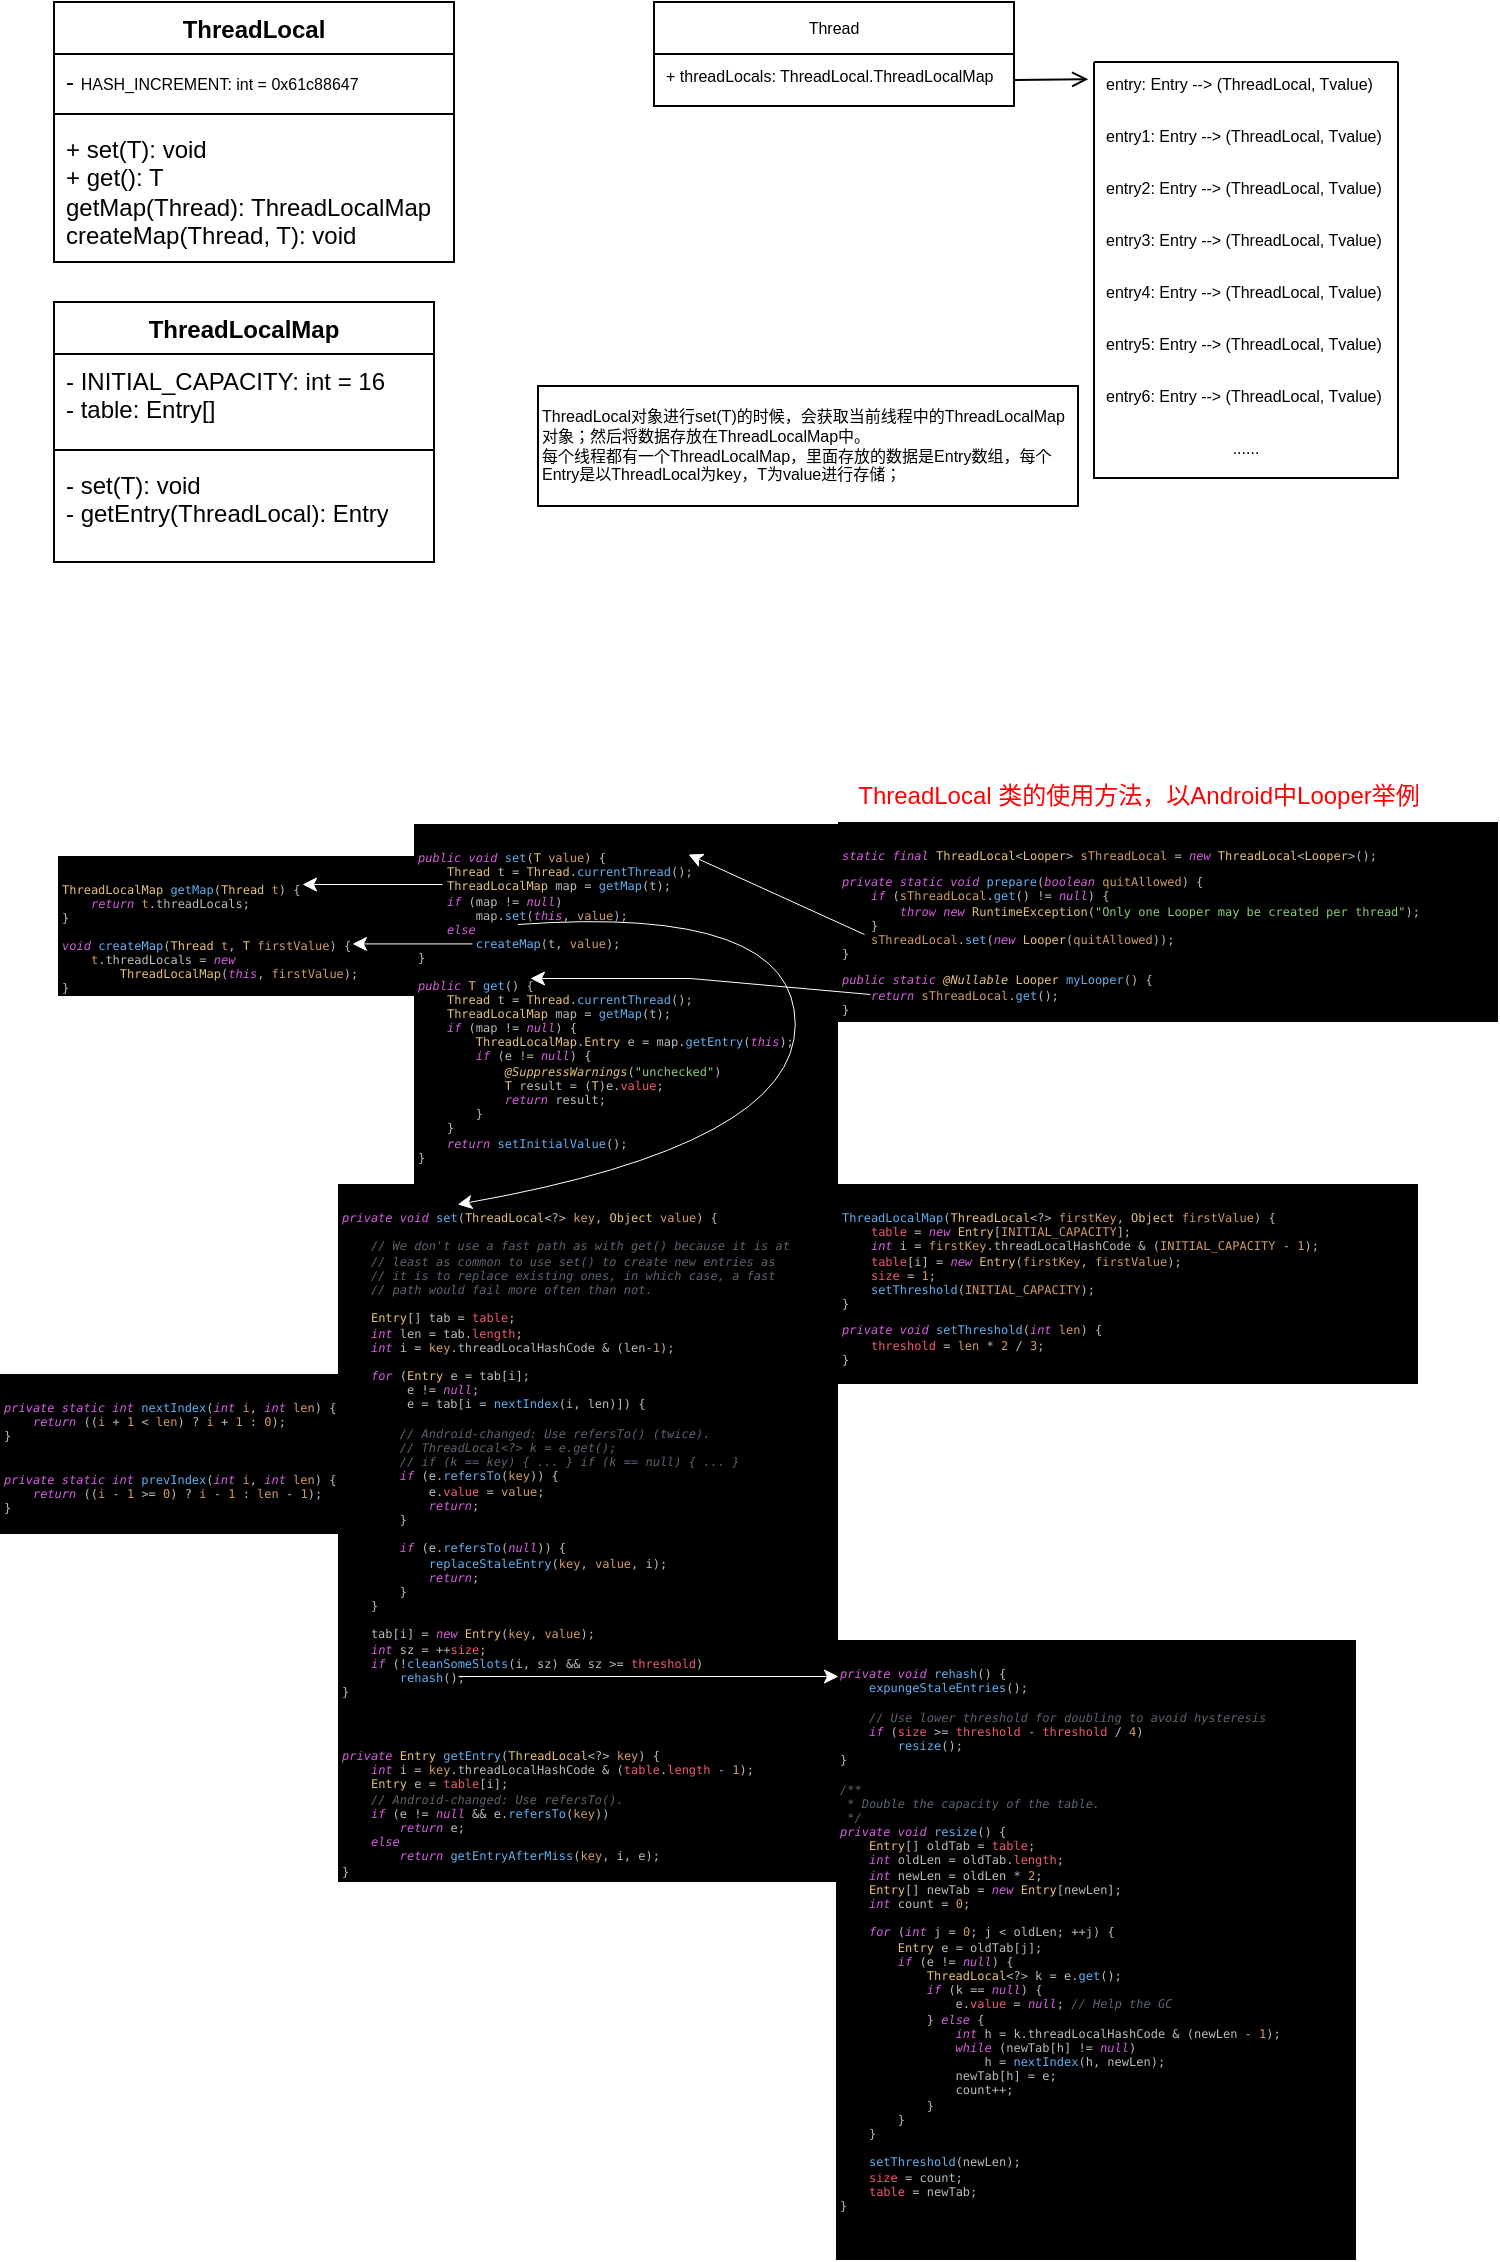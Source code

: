 <mxfile version="24.2.0" type="device">
  <diagram id="B5dIO6AN51XFmtcyMUDD" name="ThreadLocal">
    <mxGraphModel dx="466" dy="1531" grid="1" gridSize="10" guides="1" tooltips="1" connect="1" arrows="1" fold="1" page="1" pageScale="1" pageWidth="827" pageHeight="1169" math="0" shadow="0">
      <root>
        <mxCell id="0" />
        <mxCell id="1" parent="0" />
        <mxCell id="4JSQju-QF8H9R8TIQm2g-1" value="ThreadLocal" style="swimlane;fontStyle=1;align=center;verticalAlign=top;childLayout=stackLayout;horizontal=1;startSize=26;horizontalStack=0;resizeParent=1;resizeParentMax=0;resizeLast=0;collapsible=1;marginBottom=0;whiteSpace=wrap;html=1;" parent="1" vertex="1">
          <mxGeometry x="1720" y="40" width="200" height="130" as="geometry" />
        </mxCell>
        <mxCell id="4JSQju-QF8H9R8TIQm2g-2" value="&lt;div&gt;-&amp;nbsp;&lt;span style=&quot;font-size: 8px; background-color: initial;&quot;&gt;HASH_INCREMENT: int = 0x61c88647&lt;/span&gt;&lt;/div&gt;" style="text;strokeColor=none;fillColor=none;align=left;verticalAlign=top;spacingLeft=4;spacingRight=4;overflow=hidden;rotatable=0;points=[[0,0.5],[1,0.5]];portConstraint=eastwest;whiteSpace=wrap;html=1;" parent="4JSQju-QF8H9R8TIQm2g-1" vertex="1">
          <mxGeometry y="26" width="200" height="26" as="geometry" />
        </mxCell>
        <mxCell id="4JSQju-QF8H9R8TIQm2g-3" value="" style="line;strokeWidth=1;fillColor=none;align=left;verticalAlign=middle;spacingTop=-1;spacingLeft=3;spacingRight=3;rotatable=0;labelPosition=right;points=[];portConstraint=eastwest;strokeColor=inherit;" parent="4JSQju-QF8H9R8TIQm2g-1" vertex="1">
          <mxGeometry y="52" width="200" height="8" as="geometry" />
        </mxCell>
        <mxCell id="4JSQju-QF8H9R8TIQm2g-4" value="+ set(T): void&lt;div&gt;+ get(): T&lt;br&gt;&lt;/div&gt;&lt;div&gt;getMap(Thread): ThreadLocalMap&lt;/div&gt;&lt;div&gt;createMap(Thread, T): void&lt;br&gt;&lt;/div&gt;" style="text;strokeColor=none;fillColor=none;align=left;verticalAlign=top;spacingLeft=4;spacingRight=4;overflow=hidden;rotatable=0;points=[[0,0.5],[1,0.5]];portConstraint=eastwest;whiteSpace=wrap;html=1;" parent="4JSQju-QF8H9R8TIQm2g-1" vertex="1">
          <mxGeometry y="60" width="200" height="70" as="geometry" />
        </mxCell>
        <mxCell id="4JSQju-QF8H9R8TIQm2g-5" value="ThreadLocalMap" style="swimlane;fontStyle=1;align=center;verticalAlign=top;childLayout=stackLayout;horizontal=1;startSize=26;horizontalStack=0;resizeParent=1;resizeParentMax=0;resizeLast=0;collapsible=1;marginBottom=0;whiteSpace=wrap;html=1;" parent="1" vertex="1">
          <mxGeometry x="1720" y="190" width="190" height="130" as="geometry" />
        </mxCell>
        <mxCell id="4JSQju-QF8H9R8TIQm2g-6" value="- INITIAL_CAPACITY: int = 16&lt;div&gt;- table: Entry[]&lt;/div&gt;" style="text;strokeColor=none;fillColor=none;align=left;verticalAlign=top;spacingLeft=4;spacingRight=4;overflow=hidden;rotatable=0;points=[[0,0.5],[1,0.5]];portConstraint=eastwest;whiteSpace=wrap;html=1;" parent="4JSQju-QF8H9R8TIQm2g-5" vertex="1">
          <mxGeometry y="26" width="190" height="44" as="geometry" />
        </mxCell>
        <mxCell id="4JSQju-QF8H9R8TIQm2g-7" value="" style="line;strokeWidth=1;fillColor=none;align=left;verticalAlign=middle;spacingTop=-1;spacingLeft=3;spacingRight=3;rotatable=0;labelPosition=right;points=[];portConstraint=eastwest;strokeColor=inherit;" parent="4JSQju-QF8H9R8TIQm2g-5" vertex="1">
          <mxGeometry y="70" width="190" height="8" as="geometry" />
        </mxCell>
        <mxCell id="4JSQju-QF8H9R8TIQm2g-8" value="- set(T): void&lt;div&gt;- getEntry(ThreadLocal): Entry&lt;/div&gt;" style="text;strokeColor=none;fillColor=none;align=left;verticalAlign=top;spacingLeft=4;spacingRight=4;overflow=hidden;rotatable=0;points=[[0,0.5],[1,0.5]];portConstraint=eastwest;whiteSpace=wrap;html=1;" parent="4JSQju-QF8H9R8TIQm2g-5" vertex="1">
          <mxGeometry y="78" width="190" height="52" as="geometry" />
        </mxCell>
        <mxCell id="4JSQju-QF8H9R8TIQm2g-9" value="&lt;pre style=&quot;color: rgb(187, 187, 187); font-size: 6px; font-style: normal; font-variant-ligatures: normal; font-variant-caps: normal; font-weight: 400; letter-spacing: normal; orphans: 2; text-align: left; text-indent: 0px; text-transform: none; widows: 2; word-spacing: 0px; -webkit-text-stroke-width: 0px; text-decoration-thickness: initial; text-decoration-style: initial; text-decoration-color: initial;&quot;&gt;&lt;span style=&quot;color: rgb(213, 95, 222); font-style: italic; font-size: 6px;&quot;&gt;public void &lt;/span&gt;&lt;span style=&quot;color: rgb(97, 175, 239); font-size: 6px;&quot;&gt;set&lt;/span&gt;(&lt;span style=&quot;color: rgb(229, 192, 123); font-size: 6px;&quot;&gt;T &lt;/span&gt;&lt;span style=&quot;color: rgb(209, 154, 102); font-size: 6px;&quot;&gt;value&lt;/span&gt;) {&lt;br style=&quot;font-size: 6px;&quot;&gt;    &lt;span style=&quot;color: rgb(229, 192, 123); font-size: 6px;&quot;&gt;Thread &lt;/span&gt;t = &lt;span style=&quot;color: rgb(229, 192, 123); font-size: 6px;&quot;&gt;Thread&lt;/span&gt;.&lt;span style=&quot;color: rgb(97, 175, 239); font-size: 6px;&quot;&gt;currentThread&lt;/span&gt;();&lt;br style=&quot;font-size: 6px;&quot;&gt;    &lt;span style=&quot;color: rgb(229, 192, 123); font-size: 6px;&quot;&gt;ThreadLocalMap &lt;/span&gt;map = &lt;span style=&quot;color: rgb(97, 175, 239); font-size: 6px;&quot;&gt;getMap&lt;/span&gt;(t);&lt;br style=&quot;font-size: 6px;&quot;&gt;    &lt;span style=&quot;color: rgb(213, 95, 222); font-style: italic; font-size: 6px;&quot;&gt;if &lt;/span&gt;(map != &lt;span style=&quot;color: rgb(213, 95, 222); font-style: italic; font-size: 6px;&quot;&gt;null&lt;/span&gt;)&lt;br style=&quot;font-size: 6px;&quot;&gt;        map.&lt;span style=&quot;color: rgb(97, 175, 239); font-size: 6px;&quot;&gt;set&lt;/span&gt;(&lt;span style=&quot;color: rgb(213, 95, 222); font-style: italic; font-size: 6px;&quot;&gt;this&lt;/span&gt;, &lt;span style=&quot;color: rgb(209, 154, 102); font-size: 6px;&quot;&gt;value&lt;/span&gt;);&lt;br style=&quot;font-size: 6px;&quot;&gt;    &lt;span style=&quot;color: rgb(213, 95, 222); font-style: italic; font-size: 6px;&quot;&gt;else&lt;br style=&quot;font-size: 6px;&quot;&gt;&lt;/span&gt;&lt;span style=&quot;color: rgb(213, 95, 222); font-style: italic; font-size: 6px;&quot;&gt;        &lt;/span&gt;&lt;span style=&quot;color: rgb(97, 175, 239); font-size: 6px;&quot;&gt;createMap&lt;/span&gt;(t, &lt;span style=&quot;color: rgb(209, 154, 102); font-size: 6px;&quot;&gt;value&lt;/span&gt;);&lt;br style=&quot;font-size: 6px;&quot;&gt;}&lt;br&gt;&lt;pre&gt;&lt;span style=&quot;color: rgb(213, 95, 222); font-style: italic;&quot;&gt;public &lt;/span&gt;&lt;span style=&quot;color: rgb(229, 192, 123);&quot;&gt;T &lt;/span&gt;&lt;span style=&quot;color: rgb(97, 175, 239);&quot;&gt;get&lt;/span&gt;() {&lt;br&gt;    &lt;span style=&quot;color: rgb(229, 192, 123);&quot;&gt;Thread &lt;/span&gt;t = &lt;span style=&quot;color: rgb(229, 192, 123);&quot;&gt;Thread&lt;/span&gt;.&lt;span style=&quot;color: rgb(97, 175, 239);&quot;&gt;currentThread&lt;/span&gt;();&lt;br&gt;    &lt;span style=&quot;color: rgb(229, 192, 123);&quot;&gt;ThreadLocalMap &lt;/span&gt;map = &lt;span style=&quot;color: rgb(97, 175, 239);&quot;&gt;getMap&lt;/span&gt;(t);&lt;br&gt;    &lt;span style=&quot;color: rgb(213, 95, 222); font-style: italic;&quot;&gt;if &lt;/span&gt;(map != &lt;span style=&quot;color: rgb(213, 95, 222); font-style: italic;&quot;&gt;null&lt;/span&gt;) {&lt;br&gt;        &lt;span style=&quot;color: rgb(229, 192, 123);&quot;&gt;ThreadLocalMap&lt;/span&gt;.&lt;span style=&quot;color: rgb(229, 192, 123);&quot;&gt;Entry &lt;/span&gt;e = map.&lt;span style=&quot;color: rgb(97, 175, 239);&quot;&gt;getEntry&lt;/span&gt;(&lt;span style=&quot;color: rgb(213, 95, 222); font-style: italic;&quot;&gt;this&lt;/span&gt;);&lt;br&gt;        &lt;span style=&quot;color: rgb(213, 95, 222); font-style: italic;&quot;&gt;if &lt;/span&gt;(e != &lt;span style=&quot;color: rgb(213, 95, 222); font-style: italic;&quot;&gt;null&lt;/span&gt;) {&lt;br&gt;            &lt;span style=&quot;color: rgb(229, 192, 123); font-style: italic;&quot;&gt;@SuppressWarnings&lt;/span&gt;(&lt;span style=&quot;color: rgb(137, 202, 120);&quot;&gt;&quot;unchecked&quot;&lt;/span&gt;)&lt;br&gt;            &lt;span style=&quot;color: rgb(229, 192, 123);&quot;&gt;T &lt;/span&gt;result = (&lt;span style=&quot;color: rgb(229, 192, 123);&quot;&gt;T&lt;/span&gt;)e.&lt;span style=&quot;color: rgb(239, 89, 111);&quot;&gt;value&lt;/span&gt;;&lt;br&gt;            &lt;span style=&quot;color: rgb(213, 95, 222); font-style: italic;&quot;&gt;return &lt;/span&gt;result;&lt;br&gt;        }&lt;br&gt;    }&lt;br&gt;    &lt;span style=&quot;color: rgb(213, 95, 222); font-style: italic;&quot;&gt;return &lt;/span&gt;&lt;span style=&quot;color: rgb(97, 175, 239);&quot;&gt;setInitialValue&lt;/span&gt;();&lt;br&gt;}&lt;/pre&gt;&lt;pre&gt;&lt;br&gt;&lt;pre&gt;&lt;br&gt;&lt;/pre&gt;&lt;div&gt;&lt;br&gt;&lt;/div&gt;&lt;/pre&gt;&lt;/pre&gt;" style="text;whiteSpace=wrap;html=1;fontSize=6;fillColor=#000000;verticalAlign=top;" parent="1" vertex="1">
          <mxGeometry x="1900" y="451" width="212" height="180" as="geometry" />
        </mxCell>
        <mxCell id="4JSQju-QF8H9R8TIQm2g-11" value="&lt;pre style=&quot;color: rgb(187, 187, 187); font-size: 6px; font-style: normal; font-variant-ligatures: normal; font-variant-caps: normal; font-weight: 400; letter-spacing: normal; orphans: 2; text-align: left; text-indent: 0px; text-transform: none; widows: 2; word-spacing: 0px; -webkit-text-stroke-width: 0px; text-decoration-thickness: initial; text-decoration-style: initial; text-decoration-color: initial;&quot;&gt;&lt;span style=&quot;color: rgb(213, 95, 222); font-style: italic; font-size: 6px;&quot;&gt;private void &lt;/span&gt;&lt;span style=&quot;color: rgb(97, 175, 239); font-size: 6px;&quot;&gt;set&lt;/span&gt;(&lt;span style=&quot;color: rgb(229, 192, 123); font-size: 6px;&quot;&gt;ThreadLocal&lt;/span&gt;&amp;lt;?&amp;gt; &lt;span style=&quot;color: rgb(209, 154, 102); font-size: 6px;&quot;&gt;key&lt;/span&gt;, &lt;span style=&quot;color: rgb(229, 192, 123); font-size: 6px;&quot;&gt;Object &lt;/span&gt;&lt;span style=&quot;color: rgb(209, 154, 102); font-size: 6px;&quot;&gt;value&lt;/span&gt;) {&lt;br style=&quot;font-size: 6px;&quot;&gt;&lt;br style=&quot;font-size: 6px;&quot;&gt;    &lt;span style=&quot;color: rgb(92, 99, 112); font-style: italic; font-size: 6px;&quot;&gt;// We don&#39;t use a fast path as with get() because it is at&lt;br style=&quot;font-size: 6px;&quot;&gt;&lt;/span&gt;&lt;span style=&quot;color: rgb(92, 99, 112); font-style: italic; font-size: 6px;&quot;&gt;    // least as common to use set() to create new entries as&lt;br style=&quot;font-size: 6px;&quot;&gt;&lt;/span&gt;&lt;span style=&quot;color: rgb(92, 99, 112); font-style: italic; font-size: 6px;&quot;&gt;    // it is to replace existing ones, in which case, a fast&lt;br style=&quot;font-size: 6px;&quot;&gt;&lt;/span&gt;&lt;span style=&quot;color: rgb(92, 99, 112); font-style: italic; font-size: 6px;&quot;&gt;    // path would fail more often than not.&lt;br style=&quot;font-size: 6px;&quot;&gt;&lt;/span&gt;&lt;span style=&quot;color: rgb(92, 99, 112); font-style: italic; font-size: 6px;&quot;&gt;&lt;br style=&quot;font-size: 6px;&quot;&gt;&lt;/span&gt;&lt;span style=&quot;color: rgb(92, 99, 112); font-style: italic; font-size: 6px;&quot;&gt;    &lt;/span&gt;&lt;span style=&quot;color: rgb(229, 192, 123); font-size: 6px;&quot;&gt;Entry&lt;/span&gt;[] tab = &lt;span style=&quot;color: rgb(239, 89, 111); font-size: 6px;&quot;&gt;table&lt;/span&gt;;&lt;br style=&quot;font-size: 6px;&quot;&gt;    &lt;span style=&quot;color: rgb(213, 95, 222); font-style: italic; font-size: 6px;&quot;&gt;int &lt;/span&gt;len = tab.&lt;span style=&quot;color: rgb(239, 89, 111); font-size: 6px;&quot;&gt;length&lt;/span&gt;;&lt;br style=&quot;font-size: 6px;&quot;&gt;    &lt;span style=&quot;color: rgb(213, 95, 222); font-style: italic; font-size: 6px;&quot;&gt;int &lt;/span&gt;i = &lt;span style=&quot;color: rgb(209, 154, 102); font-size: 6px;&quot;&gt;key&lt;/span&gt;.threadLocalHashCode &amp;amp; (len-&lt;span style=&quot;color: rgb(209, 154, 102); font-size: 6px;&quot;&gt;1&lt;/span&gt;);&lt;br style=&quot;font-size: 6px;&quot;&gt;&lt;br style=&quot;font-size: 6px;&quot;&gt;    &lt;span style=&quot;color: rgb(213, 95, 222); font-style: italic; font-size: 6px;&quot;&gt;for &lt;/span&gt;(&lt;span style=&quot;color: rgb(229, 192, 123); font-size: 6px;&quot;&gt;Entry &lt;/span&gt;e = tab[i];&lt;br style=&quot;font-size: 6px;&quot;&gt;         e != &lt;span style=&quot;color: rgb(213, 95, 222); font-style: italic; font-size: 6px;&quot;&gt;null&lt;/span&gt;;&lt;br style=&quot;font-size: 6px;&quot;&gt;         e = tab[i = &lt;span style=&quot;color: rgb(97, 175, 239); font-size: 6px;&quot;&gt;nextIndex&lt;/span&gt;(i, len)]) {&lt;br style=&quot;font-size: 6px;&quot;&gt;&lt;br style=&quot;font-size: 6px;&quot;&gt;        &lt;span style=&quot;color: rgb(92, 99, 112); font-style: italic; font-size: 6px;&quot;&gt;// Android-changed: Use refersTo() (twice).&lt;br style=&quot;font-size: 6px;&quot;&gt;&lt;/span&gt;&lt;span style=&quot;color: rgb(92, 99, 112); font-style: italic; font-size: 6px;&quot;&gt;        // ThreadLocal&amp;lt;?&amp;gt; k = e.get();&lt;br style=&quot;font-size: 6px;&quot;&gt;&lt;/span&gt;&lt;span style=&quot;color: rgb(92, 99, 112); font-style: italic; font-size: 6px;&quot;&gt;        // if (k == key) { ... } if (k == null) { ... }&lt;br style=&quot;font-size: 6px;&quot;&gt;&lt;/span&gt;&lt;span style=&quot;color: rgb(92, 99, 112); font-style: italic; font-size: 6px;&quot;&gt;        &lt;/span&gt;&lt;span style=&quot;color: rgb(213, 95, 222); font-style: italic; font-size: 6px;&quot;&gt;if &lt;/span&gt;(e.&lt;span style=&quot;color: rgb(97, 175, 239); font-size: 6px;&quot;&gt;refersTo&lt;/span&gt;(&lt;span style=&quot;color: rgb(209, 154, 102); font-size: 6px;&quot;&gt;key&lt;/span&gt;)) {&lt;br style=&quot;font-size: 6px;&quot;&gt;            e.&lt;span style=&quot;color: rgb(239, 89, 111); font-size: 6px;&quot;&gt;value &lt;/span&gt;= &lt;span style=&quot;color: rgb(209, 154, 102); font-size: 6px;&quot;&gt;value&lt;/span&gt;;&lt;br style=&quot;font-size: 6px;&quot;&gt;            &lt;span style=&quot;color: rgb(213, 95, 222); font-style: italic; font-size: 6px;&quot;&gt;return&lt;/span&gt;;&lt;br style=&quot;font-size: 6px;&quot;&gt;        }&lt;br style=&quot;font-size: 6px;&quot;&gt;&lt;br style=&quot;font-size: 6px;&quot;&gt;        &lt;span style=&quot;color: rgb(213, 95, 222); font-style: italic; font-size: 6px;&quot;&gt;if &lt;/span&gt;(e.&lt;span style=&quot;color: rgb(97, 175, 239); font-size: 6px;&quot;&gt;refersTo&lt;/span&gt;(&lt;span style=&quot;color: rgb(213, 95, 222); font-style: italic; font-size: 6px;&quot;&gt;null&lt;/span&gt;)) {&lt;br style=&quot;font-size: 6px;&quot;&gt;            &lt;span style=&quot;color: rgb(97, 175, 239); font-size: 6px;&quot;&gt;replaceStaleEntry&lt;/span&gt;(&lt;span style=&quot;color: rgb(209, 154, 102); font-size: 6px;&quot;&gt;key&lt;/span&gt;, &lt;span style=&quot;color: rgb(209, 154, 102); font-size: 6px;&quot;&gt;value&lt;/span&gt;, i);&lt;br style=&quot;font-size: 6px;&quot;&gt;            &lt;span style=&quot;color: rgb(213, 95, 222); font-style: italic; font-size: 6px;&quot;&gt;return&lt;/span&gt;;&lt;br style=&quot;font-size: 6px;&quot;&gt;        }&lt;br style=&quot;font-size: 6px;&quot;&gt;    }&lt;br style=&quot;font-size: 6px;&quot;&gt;&lt;br style=&quot;font-size: 6px;&quot;&gt;    tab[i] = &lt;span style=&quot;color: rgb(213, 95, 222); font-style: italic; font-size: 6px;&quot;&gt;new &lt;/span&gt;&lt;span style=&quot;color: rgb(229, 192, 123); font-size: 6px;&quot;&gt;Entry&lt;/span&gt;(&lt;span style=&quot;color: rgb(209, 154, 102); font-size: 6px;&quot;&gt;key&lt;/span&gt;, &lt;span style=&quot;color: rgb(209, 154, 102); font-size: 6px;&quot;&gt;value&lt;/span&gt;);&lt;br style=&quot;font-size: 6px;&quot;&gt;    &lt;span style=&quot;color: rgb(213, 95, 222); font-style: italic; font-size: 6px;&quot;&gt;int &lt;/span&gt;sz = ++&lt;span style=&quot;color: rgb(239, 89, 111); font-size: 6px;&quot;&gt;size&lt;/span&gt;;&lt;br style=&quot;font-size: 6px;&quot;&gt;    &lt;span style=&quot;color: rgb(213, 95, 222); font-style: italic; font-size: 6px;&quot;&gt;if &lt;/span&gt;(!&lt;span style=&quot;color: rgb(97, 175, 239); font-size: 6px;&quot;&gt;cleanSomeSlots&lt;/span&gt;(i, sz) &amp;amp;&amp;amp; sz &amp;gt;= &lt;span style=&quot;color: rgb(239, 89, 111); font-size: 6px;&quot;&gt;threshold&lt;/span&gt;)&lt;br style=&quot;font-size: 6px;&quot;&gt;        &lt;span style=&quot;color: rgb(97, 175, 239); font-size: 6px;&quot;&gt;rehash&lt;/span&gt;();&lt;br style=&quot;font-size: 6px;&quot;&gt;}&lt;/pre&gt;" style="text;whiteSpace=wrap;html=1;fontSize=6;fillColor=#000000;" parent="1" vertex="1">
          <mxGeometry x="1862" y="631" width="250" height="270" as="geometry" />
        </mxCell>
        <mxCell id="4JSQju-QF8H9R8TIQm2g-13" value="&lt;pre style=&quot;color: rgb(187, 187, 187); font-size: 6px; font-style: normal; font-variant-ligatures: normal; font-variant-caps: normal; font-weight: 400; letter-spacing: normal; orphans: 2; text-align: left; text-indent: 0px; text-transform: none; widows: 2; word-spacing: 0px; -webkit-text-stroke-width: 0px; text-decoration-thickness: initial; text-decoration-style: initial; text-decoration-color: initial;&quot;&gt;&lt;span style=&quot;color: rgb(213, 95, 222); font-style: italic; font-size: 6px;&quot;&gt;private &lt;/span&gt;&lt;span style=&quot;color: rgb(229, 192, 123); font-size: 6px;&quot;&gt;Entry &lt;/span&gt;&lt;span style=&quot;color: rgb(97, 175, 239); font-size: 6px;&quot;&gt;getEntry&lt;/span&gt;(&lt;span style=&quot;color: rgb(229, 192, 123); font-size: 6px;&quot;&gt;ThreadLocal&lt;/span&gt;&amp;lt;?&amp;gt; &lt;span style=&quot;color: rgb(209, 154, 102); font-size: 6px;&quot;&gt;key&lt;/span&gt;) {&lt;br style=&quot;font-size: 6px;&quot;&gt;    &lt;span style=&quot;color: rgb(213, 95, 222); font-style: italic; font-size: 6px;&quot;&gt;int &lt;/span&gt;i = &lt;span style=&quot;color: rgb(209, 154, 102); font-size: 6px;&quot;&gt;key&lt;/span&gt;.threadLocalHashCode &amp;amp; (&lt;span style=&quot;color: rgb(239, 89, 111); font-size: 6px;&quot;&gt;table&lt;/span&gt;.&lt;span style=&quot;color: rgb(239, 89, 111); font-size: 6px;&quot;&gt;length &lt;/span&gt;- &lt;span style=&quot;color: rgb(209, 154, 102); font-size: 6px;&quot;&gt;1&lt;/span&gt;);&lt;br style=&quot;font-size: 6px;&quot;&gt;    &lt;span style=&quot;color: rgb(229, 192, 123); font-size: 6px;&quot;&gt;Entry &lt;/span&gt;e = &lt;span style=&quot;color: rgb(239, 89, 111); font-size: 6px;&quot;&gt;table&lt;/span&gt;[i];&lt;br style=&quot;font-size: 6px;&quot;&gt;    &lt;span style=&quot;color: rgb(92, 99, 112); font-style: italic; font-size: 6px;&quot;&gt;// Android-changed: Use refersTo().&lt;br style=&quot;font-size: 6px;&quot;&gt;&lt;/span&gt;&lt;span style=&quot;color: rgb(92, 99, 112); font-style: italic; font-size: 6px;&quot;&gt;    &lt;/span&gt;&lt;span style=&quot;color: rgb(213, 95, 222); font-style: italic; font-size: 6px;&quot;&gt;if &lt;/span&gt;(e != &lt;span style=&quot;color: rgb(213, 95, 222); font-style: italic; font-size: 6px;&quot;&gt;null &lt;/span&gt;&amp;amp;&amp;amp; e.&lt;span style=&quot;color: rgb(97, 175, 239); font-size: 6px;&quot;&gt;refersTo&lt;/span&gt;(&lt;span style=&quot;color: rgb(209, 154, 102); font-size: 6px;&quot;&gt;key&lt;/span&gt;))&lt;br style=&quot;font-size: 6px;&quot;&gt;        &lt;span style=&quot;color: rgb(213, 95, 222); font-style: italic; font-size: 6px;&quot;&gt;return &lt;/span&gt;e;&lt;br style=&quot;font-size: 6px;&quot;&gt;    &lt;span style=&quot;color: rgb(213, 95, 222); font-style: italic; font-size: 6px;&quot;&gt;else&lt;br style=&quot;font-size: 6px;&quot;&gt;&lt;/span&gt;&lt;span style=&quot;color: rgb(213, 95, 222); font-style: italic; font-size: 6px;&quot;&gt;        return &lt;/span&gt;&lt;span style=&quot;color: rgb(97, 175, 239); font-size: 6px;&quot;&gt;getEntryAfterMiss&lt;/span&gt;(&lt;span style=&quot;color: rgb(209, 154, 102); font-size: 6px;&quot;&gt;key&lt;/span&gt;, i, e);&lt;br style=&quot;font-size: 6px;&quot;&gt;}&lt;/pre&gt;" style="text;whiteSpace=wrap;html=1;fontSize=6;fillColor=#000000;" parent="1" vertex="1">
          <mxGeometry x="1862" y="900" width="250" height="80" as="geometry" />
        </mxCell>
        <mxCell id="Usvd829vFf0LGTeXWWfx-1" value="&lt;pre style=&quot;color: rgb(187, 187, 187); font-size: 6px; font-style: normal; font-variant-ligatures: normal; font-variant-caps: normal; font-weight: 400; letter-spacing: normal; orphans: 2; text-align: left; text-indent: 0px; text-transform: none; widows: 2; word-spacing: 0px; -webkit-text-stroke-width: 0px; text-decoration-thickness: initial; text-decoration-style: initial; text-decoration-color: initial;&quot;&gt;&lt;span style=&quot;color: rgb(229, 192, 123);&quot;&gt;ThreadLocalMap &lt;/span&gt;&lt;span style=&quot;color: rgb(97, 175, 239);&quot;&gt;getMap&lt;/span&gt;(&lt;span style=&quot;color: rgb(229, 192, 123);&quot;&gt;Thread &lt;/span&gt;&lt;span style=&quot;color: rgb(209, 154, 102);&quot;&gt;t&lt;/span&gt;) {&lt;br&gt;    &lt;span style=&quot;color: rgb(213, 95, 222); font-style: italic;&quot;&gt;return &lt;/span&gt;&lt;span style=&quot;color: rgb(209, 154, 102);&quot;&gt;t&lt;/span&gt;.threadLocals;&lt;br&gt;}&lt;/pre&gt;&lt;pre style=&quot;color: rgb(187, 187, 187); font-size: 6px; font-style: normal; font-variant-ligatures: normal; font-variant-caps: normal; font-weight: 400; letter-spacing: normal; orphans: 2; text-align: left; text-indent: 0px; text-transform: none; widows: 2; word-spacing: 0px; -webkit-text-stroke-width: 0px; text-decoration-thickness: initial; text-decoration-style: initial; text-decoration-color: initial;&quot;&gt;&lt;pre&gt;&lt;span style=&quot;color: rgb(213, 95, 222); font-style: italic;&quot;&gt;void &lt;/span&gt;&lt;span style=&quot;color: rgb(97, 175, 239);&quot;&gt;createMap&lt;/span&gt;(&lt;span style=&quot;color: rgb(229, 192, 123);&quot;&gt;Thread &lt;/span&gt;&lt;span style=&quot;color: rgb(209, 154, 102);&quot;&gt;t&lt;/span&gt;, &lt;span style=&quot;color: rgb(229, 192, 123);&quot;&gt;T &lt;/span&gt;&lt;span style=&quot;color: rgb(209, 154, 102);&quot;&gt;firstValue&lt;/span&gt;) {&lt;br&gt;    &lt;span style=&quot;color: rgb(209, 154, 102);&quot;&gt;t&lt;/span&gt;.threadLocals = &lt;span style=&quot;color: rgb(213, 95, 222); font-style: italic;&quot;&gt;new &lt;br/&gt;&lt;/span&gt;&lt;span style=&quot;color: rgb(229, 192, 123);&quot;&gt;&lt;span style=&quot;white-space: pre;&quot;&gt;&#x9;&lt;/span&gt;ThreadLocalMap&lt;/span&gt;(&lt;span style=&quot;color: rgb(213, 95, 222); font-style: italic;&quot;&gt;this&lt;/span&gt;, &lt;span style=&quot;color: rgb(209, 154, 102);&quot;&gt;firstValue&lt;/span&gt;);&lt;br&gt;}&lt;/pre&gt;&lt;/pre&gt;" style="text;whiteSpace=wrap;html=1;labelBackgroundColor=none;fillColor=#000000;" parent="1" vertex="1">
          <mxGeometry x="1722" y="467" width="180" height="70" as="geometry" />
        </mxCell>
        <mxCell id="Usvd829vFf0LGTeXWWfx-3" value="&lt;pre style=&quot;color: rgb(187, 187, 187); font-size: 6px; font-style: normal; font-variant-ligatures: normal; font-variant-caps: normal; font-weight: 400; letter-spacing: normal; orphans: 2; text-align: left; text-indent: 0px; text-transform: none; widows: 2; word-spacing: 0px; -webkit-text-stroke-width: 0px; text-decoration-thickness: initial; text-decoration-style: initial; text-decoration-color: initial;&quot;&gt;&lt;span style=&quot;color: rgb(97, 175, 239); font-size: 6px;&quot;&gt;ThreadLocalMap&lt;/span&gt;(&lt;span style=&quot;color: rgb(229, 192, 123); font-size: 6px;&quot;&gt;ThreadLocal&lt;/span&gt;&amp;lt;?&amp;gt; &lt;span style=&quot;color: rgb(209, 154, 102); font-size: 6px;&quot;&gt;firstKey&lt;/span&gt;, &lt;span style=&quot;color: rgb(229, 192, 123); font-size: 6px;&quot;&gt;Object &lt;/span&gt;&lt;span style=&quot;color: rgb(209, 154, 102); font-size: 6px;&quot;&gt;firstValue&lt;/span&gt;) {&lt;br style=&quot;font-size: 6px;&quot;&gt;    &lt;span style=&quot;color: rgb(239, 89, 111); font-size: 6px;&quot;&gt;table &lt;/span&gt;= &lt;span style=&quot;color: rgb(213, 95, 222); font-style: italic; font-size: 6px;&quot;&gt;new &lt;/span&gt;&lt;span style=&quot;color: rgb(229, 192, 123); font-size: 6px;&quot;&gt;Entry&lt;/span&gt;[&lt;span style=&quot;color: rgb(209, 154, 102); font-size: 6px;&quot;&gt;INITIAL_CAPACITY&lt;/span&gt;];&lt;br style=&quot;font-size: 6px;&quot;&gt;    &lt;span style=&quot;color: rgb(213, 95, 222); font-style: italic; font-size: 6px;&quot;&gt;int &lt;/span&gt;i = &lt;span style=&quot;color: rgb(209, 154, 102); font-size: 6px;&quot;&gt;firstKey&lt;/span&gt;.threadLocalHashCode &amp;amp; (&lt;span style=&quot;color: rgb(209, 154, 102); font-size: 6px;&quot;&gt;INITIAL_CAPACITY &lt;/span&gt;- &lt;span style=&quot;color: rgb(209, 154, 102); font-size: 6px;&quot;&gt;1&lt;/span&gt;);&lt;br style=&quot;font-size: 6px;&quot;&gt;    &lt;span style=&quot;color: rgb(239, 89, 111); font-size: 6px;&quot;&gt;table&lt;/span&gt;[i] = &lt;span style=&quot;color: rgb(213, 95, 222); font-style: italic; font-size: 6px;&quot;&gt;new &lt;/span&gt;&lt;span style=&quot;color: rgb(229, 192, 123); font-size: 6px;&quot;&gt;Entry&lt;/span&gt;(&lt;span style=&quot;color: rgb(209, 154, 102); font-size: 6px;&quot;&gt;firstKey&lt;/span&gt;, &lt;span style=&quot;color: rgb(209, 154, 102); font-size: 6px;&quot;&gt;firstValue&lt;/span&gt;);&lt;br style=&quot;font-size: 6px;&quot;&gt;    &lt;span style=&quot;color: rgb(239, 89, 111); font-size: 6px;&quot;&gt;size &lt;/span&gt;= &lt;span style=&quot;color: rgb(209, 154, 102); font-size: 6px;&quot;&gt;1&lt;/span&gt;;&lt;br style=&quot;font-size: 6px;&quot;&gt;    &lt;span style=&quot;color: rgb(97, 175, 239); font-size: 6px;&quot;&gt;setThreshold&lt;/span&gt;(&lt;span style=&quot;color: rgb(209, 154, 102); font-size: 6px;&quot;&gt;INITIAL_CAPACITY&lt;/span&gt;);&lt;br style=&quot;font-size: 6px;&quot;&gt;}&lt;br/&gt;&lt;pre&gt;&lt;span style=&quot;color: rgb(213, 95, 222); font-style: italic;&quot;&gt;private void &lt;/span&gt;&lt;span style=&quot;color: rgb(97, 175, 239);&quot;&gt;setThreshold&lt;/span&gt;(&lt;span style=&quot;color: rgb(213, 95, 222); font-style: italic;&quot;&gt;int &lt;/span&gt;&lt;span style=&quot;color: rgb(209, 154, 102);&quot;&gt;len&lt;/span&gt;) {&lt;br&gt;    &lt;span style=&quot;color: rgb(239, 89, 111);&quot;&gt;threshold &lt;/span&gt;= &lt;span style=&quot;color: rgb(209, 154, 102);&quot;&gt;len &lt;/span&gt;* &lt;span style=&quot;color: rgb(209, 154, 102);&quot;&gt;2 &lt;/span&gt;/ &lt;span style=&quot;color: rgb(209, 154, 102);&quot;&gt;3&lt;/span&gt;;&lt;br&gt;}&lt;/pre&gt;&lt;br/&gt;&lt;/pre&gt;" style="text;whiteSpace=wrap;html=1;fontSize=6;fillColor=#000000;" parent="1" vertex="1">
          <mxGeometry x="2112" y="631" width="290" height="100" as="geometry" />
        </mxCell>
        <mxCell id="Usvd829vFf0LGTeXWWfx-7" value="&lt;div style=&quot;font-size: 8px;&quot;&gt;ThreadLocal对象进行set(T)的时候，会获取当前线程中的ThreadLocalMap对象；然后将数据存放在ThreadLocalMap中。&lt;/div&gt;每个线程都有一个ThreadLocalMap，里面存放的数据是Entry数组，每个Entry是以ThreadLocal为key，T为value进行存储；" style="whiteSpace=wrap;html=1;align=left;fontSize=8;" parent="1" vertex="1">
          <mxGeometry x="1962" y="232" width="270" height="60" as="geometry" />
        </mxCell>
        <mxCell id="YRkNxRZ61KOj2W9NJHFv-2" value="&lt;pre style=&quot;color: rgb(187, 187, 187); font-size: 6px; font-style: normal; font-variant-ligatures: normal; font-variant-caps: normal; font-weight: 400; letter-spacing: normal; orphans: 2; text-align: left; text-indent: 0px; text-transform: none; widows: 2; word-spacing: 0px; -webkit-text-stroke-width: 0px; text-decoration-thickness: initial; text-decoration-style: initial; text-decoration-color: initial;&quot;&gt;&lt;span style=&quot;color: rgb(213, 95, 222); font-style: italic; font-size: 6px;&quot;&gt;private static int &lt;/span&gt;&lt;span style=&quot;color: rgb(97, 175, 239); font-size: 6px;&quot;&gt;nextIndex&lt;/span&gt;(&lt;span style=&quot;color: rgb(213, 95, 222); font-style: italic; font-size: 6px;&quot;&gt;int &lt;/span&gt;&lt;span style=&quot;color: rgb(209, 154, 102); font-size: 6px;&quot;&gt;i&lt;/span&gt;, &lt;span style=&quot;color: rgb(213, 95, 222); font-style: italic; font-size: 6px;&quot;&gt;int &lt;/span&gt;&lt;span style=&quot;color: rgb(209, 154, 102); font-size: 6px;&quot;&gt;len&lt;/span&gt;) {&lt;br style=&quot;font-size: 6px;&quot;&gt;    &lt;span style=&quot;color: rgb(213, 95, 222); font-style: italic; font-size: 6px;&quot;&gt;return &lt;/span&gt;((&lt;span style=&quot;color: rgb(209, 154, 102); font-size: 6px;&quot;&gt;i &lt;/span&gt;+ &lt;span style=&quot;color: rgb(209, 154, 102); font-size: 6px;&quot;&gt;1 &lt;/span&gt;&amp;lt; &lt;span style=&quot;color: rgb(209, 154, 102); font-size: 6px;&quot;&gt;len&lt;/span&gt;) ? &lt;span style=&quot;color: rgb(209, 154, 102); font-size: 6px;&quot;&gt;i &lt;/span&gt;+ &lt;span style=&quot;color: rgb(209, 154, 102); font-size: 6px;&quot;&gt;1 &lt;/span&gt;: &lt;span style=&quot;color: rgb(209, 154, 102); font-size: 6px;&quot;&gt;0&lt;/span&gt;);&lt;br style=&quot;font-size: 6px;&quot;&gt;}&lt;br style=&quot;font-size: 6px;&quot;&gt;&lt;br style=&quot;font-size: 6px;&quot;&gt;&lt;span style=&quot;color: rgb(92, 99, 112); font-style: italic; font-size: 6px;&quot;&gt;&lt;br style=&quot;font-size: 6px;&quot;&gt;&lt;/span&gt;&lt;span style=&quot;color: rgb(213, 95, 222); font-style: italic; font-size: 6px;&quot;&gt;private static int &lt;/span&gt;&lt;span style=&quot;color: rgb(97, 175, 239); font-size: 6px;&quot;&gt;prevIndex&lt;/span&gt;(&lt;span style=&quot;color: rgb(213, 95, 222); font-style: italic; font-size: 6px;&quot;&gt;int &lt;/span&gt;&lt;span style=&quot;color: rgb(209, 154, 102); font-size: 6px;&quot;&gt;i&lt;/span&gt;, &lt;span style=&quot;color: rgb(213, 95, 222); font-style: italic; font-size: 6px;&quot;&gt;int &lt;/span&gt;&lt;span style=&quot;color: rgb(209, 154, 102); font-size: 6px;&quot;&gt;len&lt;/span&gt;) {&lt;br style=&quot;font-size: 6px;&quot;&gt;    &lt;span style=&quot;color: rgb(213, 95, 222); font-style: italic; font-size: 6px;&quot;&gt;return &lt;/span&gt;((&lt;span style=&quot;color: rgb(209, 154, 102); font-size: 6px;&quot;&gt;i &lt;/span&gt;- &lt;span style=&quot;color: rgb(209, 154, 102); font-size: 6px;&quot;&gt;1 &lt;/span&gt;&amp;gt;= &lt;span style=&quot;color: rgb(209, 154, 102); font-size: 6px;&quot;&gt;0&lt;/span&gt;) ? &lt;span style=&quot;color: rgb(209, 154, 102); font-size: 6px;&quot;&gt;i &lt;/span&gt;- &lt;span style=&quot;color: rgb(209, 154, 102); font-size: 6px;&quot;&gt;1 &lt;/span&gt;: &lt;span style=&quot;color: rgb(209, 154, 102); font-size: 6px;&quot;&gt;len &lt;/span&gt;- &lt;span style=&quot;color: rgb(209, 154, 102); font-size: 6px;&quot;&gt;1&lt;/span&gt;);&lt;br style=&quot;font-size: 6px;&quot;&gt;}&lt;/pre&gt;" style="text;whiteSpace=wrap;html=1;fontSize=6;fillColor=#000000;" parent="1" vertex="1">
          <mxGeometry x="1693" y="726" width="170" height="80" as="geometry" />
        </mxCell>
        <mxCell id="YRkNxRZ61KOj2W9NJHFv-4" value="&lt;pre style=&quot;color: rgb(187, 187, 187); font-size: 6px; font-style: normal; font-variant-ligatures: normal; font-variant-caps: normal; font-weight: 400; letter-spacing: normal; orphans: 2; text-align: left; text-indent: 0px; text-transform: none; widows: 2; word-spacing: 0px; -webkit-text-stroke-width: 0px; text-decoration-thickness: initial; text-decoration-style: initial; text-decoration-color: initial;&quot;&gt;&lt;span style=&quot;color: rgb(213, 95, 222); font-style: italic; font-size: 6px;&quot;&gt;private void &lt;/span&gt;&lt;span style=&quot;color: rgb(97, 175, 239); font-size: 6px;&quot;&gt;rehash&lt;/span&gt;() {&lt;br style=&quot;font-size: 6px;&quot;&gt;    &lt;span style=&quot;color: rgb(97, 175, 239); font-size: 6px;&quot;&gt;expungeStaleEntries&lt;/span&gt;();&lt;br style=&quot;font-size: 6px;&quot;&gt;&lt;br style=&quot;font-size: 6px;&quot;&gt;    &lt;span style=&quot;color: rgb(92, 99, 112); font-style: italic; font-size: 6px;&quot;&gt;// Use lower threshold for doubling to avoid hysteresis&lt;br style=&quot;font-size: 6px;&quot;&gt;&lt;/span&gt;&lt;span style=&quot;color: rgb(92, 99, 112); font-style: italic; font-size: 6px;&quot;&gt;    &lt;/span&gt;&lt;span style=&quot;color: rgb(213, 95, 222); font-style: italic; font-size: 6px;&quot;&gt;if &lt;/span&gt;(&lt;span style=&quot;color: rgb(239, 89, 111); font-size: 6px;&quot;&gt;size &lt;/span&gt;&amp;gt;= &lt;span style=&quot;color: rgb(239, 89, 111); font-size: 6px;&quot;&gt;threshold &lt;/span&gt;- &lt;span style=&quot;color: rgb(239, 89, 111); font-size: 6px;&quot;&gt;threshold &lt;/span&gt;/ &lt;span style=&quot;color: rgb(209, 154, 102); font-size: 6px;&quot;&gt;4&lt;/span&gt;)&lt;br style=&quot;font-size: 6px;&quot;&gt;        &lt;span style=&quot;color: rgb(97, 175, 239); font-size: 6px;&quot;&gt;resize&lt;/span&gt;();&lt;br style=&quot;font-size: 6px;&quot;&gt;}&lt;br style=&quot;font-size: 6px;&quot;&gt;&lt;br style=&quot;font-size: 6px;&quot;&gt;&lt;span style=&quot;color: rgb(92, 99, 112); font-style: italic; font-size: 6px;&quot;&gt;/**&lt;br style=&quot;font-size: 6px;&quot;&gt;&lt;/span&gt;&lt;span style=&quot;color: rgb(92, 99, 112); font-style: italic; font-size: 6px;&quot;&gt; * Double the capacity of the table.&lt;br style=&quot;font-size: 6px;&quot;&gt;&lt;/span&gt;&lt;span style=&quot;color: rgb(92, 99, 112); font-style: italic; font-size: 6px;&quot;&gt; */&lt;br style=&quot;font-size: 6px;&quot;&gt;&lt;/span&gt;&lt;span style=&quot;color: rgb(213, 95, 222); font-style: italic; font-size: 6px;&quot;&gt;private void &lt;/span&gt;&lt;span style=&quot;color: rgb(97, 175, 239); font-size: 6px;&quot;&gt;resize&lt;/span&gt;() {&lt;br style=&quot;font-size: 6px;&quot;&gt;    &lt;span style=&quot;color: rgb(229, 192, 123); font-size: 6px;&quot;&gt;Entry&lt;/span&gt;[] oldTab = &lt;span style=&quot;color: rgb(239, 89, 111); font-size: 6px;&quot;&gt;table&lt;/span&gt;;&lt;br style=&quot;font-size: 6px;&quot;&gt;    &lt;span style=&quot;color: rgb(213, 95, 222); font-style: italic; font-size: 6px;&quot;&gt;int &lt;/span&gt;oldLen = oldTab.&lt;span style=&quot;color: rgb(239, 89, 111); font-size: 6px;&quot;&gt;length&lt;/span&gt;;&lt;br style=&quot;font-size: 6px;&quot;&gt;    &lt;span style=&quot;color: rgb(213, 95, 222); font-style: italic; font-size: 6px;&quot;&gt;int &lt;/span&gt;newLen = oldLen * &lt;span style=&quot;color: rgb(209, 154, 102); font-size: 6px;&quot;&gt;2&lt;/span&gt;;&lt;br style=&quot;font-size: 6px;&quot;&gt;    &lt;span style=&quot;color: rgb(229, 192, 123); font-size: 6px;&quot;&gt;Entry&lt;/span&gt;[] newTab = &lt;span style=&quot;color: rgb(213, 95, 222); font-style: italic; font-size: 6px;&quot;&gt;new &lt;/span&gt;&lt;span style=&quot;color: rgb(229, 192, 123); font-size: 6px;&quot;&gt;Entry&lt;/span&gt;[newLen];&lt;br style=&quot;font-size: 6px;&quot;&gt;    &lt;span style=&quot;color: rgb(213, 95, 222); font-style: italic; font-size: 6px;&quot;&gt;int &lt;/span&gt;count = &lt;span style=&quot;color: rgb(209, 154, 102); font-size: 6px;&quot;&gt;0&lt;/span&gt;;&lt;br style=&quot;font-size: 6px;&quot;&gt;&lt;br style=&quot;font-size: 6px;&quot;&gt;    &lt;span style=&quot;color: rgb(213, 95, 222); font-style: italic; font-size: 6px;&quot;&gt;for &lt;/span&gt;(&lt;span style=&quot;color: rgb(213, 95, 222); font-style: italic; font-size: 6px;&quot;&gt;int &lt;/span&gt;j = &lt;span style=&quot;color: rgb(209, 154, 102); font-size: 6px;&quot;&gt;0&lt;/span&gt;; j &amp;lt; oldLen; ++j) {&lt;br style=&quot;font-size: 6px;&quot;&gt;        &lt;span style=&quot;color: rgb(229, 192, 123); font-size: 6px;&quot;&gt;Entry &lt;/span&gt;e = oldTab[j];&lt;br style=&quot;font-size: 6px;&quot;&gt;        &lt;span style=&quot;color: rgb(213, 95, 222); font-style: italic; font-size: 6px;&quot;&gt;if &lt;/span&gt;(e != &lt;span style=&quot;color: rgb(213, 95, 222); font-style: italic; font-size: 6px;&quot;&gt;null&lt;/span&gt;) {&lt;br style=&quot;font-size: 6px;&quot;&gt;            &lt;span style=&quot;color: rgb(229, 192, 123); font-size: 6px;&quot;&gt;ThreadLocal&lt;/span&gt;&amp;lt;?&amp;gt; k = e.&lt;span style=&quot;color: rgb(97, 175, 239); font-size: 6px;&quot;&gt;get&lt;/span&gt;();&lt;br style=&quot;font-size: 6px;&quot;&gt;            &lt;span style=&quot;color: rgb(213, 95, 222); font-style: italic; font-size: 6px;&quot;&gt;if &lt;/span&gt;(k == &lt;span style=&quot;color: rgb(213, 95, 222); font-style: italic; font-size: 6px;&quot;&gt;null&lt;/span&gt;) {&lt;br style=&quot;font-size: 6px;&quot;&gt;                e.&lt;span style=&quot;color: rgb(239, 89, 111); font-size: 6px;&quot;&gt;value &lt;/span&gt;= &lt;span style=&quot;color: rgb(213, 95, 222); font-style: italic; font-size: 6px;&quot;&gt;null&lt;/span&gt;; &lt;span style=&quot;color: rgb(92, 99, 112); font-style: italic; font-size: 6px;&quot;&gt;// Help the GC&lt;br style=&quot;font-size: 6px;&quot;&gt;&lt;/span&gt;&lt;span style=&quot;color: rgb(92, 99, 112); font-style: italic; font-size: 6px;&quot;&gt;            &lt;/span&gt;} &lt;span style=&quot;color: rgb(213, 95, 222); font-style: italic; font-size: 6px;&quot;&gt;else &lt;/span&gt;{&lt;br style=&quot;font-size: 6px;&quot;&gt;                &lt;span style=&quot;color: rgb(213, 95, 222); font-style: italic; font-size: 6px;&quot;&gt;int &lt;/span&gt;h = k.threadLocalHashCode &amp;amp; (newLen - &lt;span style=&quot;color: rgb(209, 154, 102); font-size: 6px;&quot;&gt;1&lt;/span&gt;);&lt;br style=&quot;font-size: 6px;&quot;&gt;                &lt;span style=&quot;color: rgb(213, 95, 222); font-style: italic; font-size: 6px;&quot;&gt;while &lt;/span&gt;(newTab[h] != &lt;span style=&quot;color: rgb(213, 95, 222); font-style: italic; font-size: 6px;&quot;&gt;null&lt;/span&gt;)&lt;br style=&quot;font-size: 6px;&quot;&gt;                    h = &lt;span style=&quot;color: rgb(97, 175, 239); font-size: 6px;&quot;&gt;nextIndex&lt;/span&gt;(h, newLen);&lt;br style=&quot;font-size: 6px;&quot;&gt;                newTab[h] = e;&lt;br style=&quot;font-size: 6px;&quot;&gt;                count++;&lt;br style=&quot;font-size: 6px;&quot;&gt;            }&lt;br style=&quot;font-size: 6px;&quot;&gt;        }&lt;br style=&quot;font-size: 6px;&quot;&gt;    }&lt;br style=&quot;font-size: 6px;&quot;&gt;&lt;br style=&quot;font-size: 6px;&quot;&gt;    &lt;span style=&quot;color: rgb(97, 175, 239); font-size: 6px;&quot;&gt;setThreshold&lt;/span&gt;(newLen);&lt;br style=&quot;font-size: 6px;&quot;&gt;    &lt;span style=&quot;color: rgb(239, 89, 111); font-size: 6px;&quot;&gt;size &lt;/span&gt;= count;&lt;br style=&quot;font-size: 6px;&quot;&gt;    &lt;span style=&quot;color: rgb(239, 89, 111); font-size: 6px;&quot;&gt;table &lt;/span&gt;= newTab;&lt;br style=&quot;font-size: 6px;&quot;&gt;}&lt;/pre&gt;" style="text;whiteSpace=wrap;html=1;fontSize=6;fillColor=#000000;" parent="1" vertex="1">
          <mxGeometry x="2111" y="859" width="260" height="310" as="geometry" />
        </mxCell>
        <mxCell id="YRkNxRZ61KOj2W9NJHFv-7" value="Thread" style="swimlane;fontStyle=0;childLayout=stackLayout;horizontal=1;startSize=26;fillColor=none;horizontalStack=0;resizeParent=1;resizeParentMax=0;resizeLast=0;collapsible=1;marginBottom=0;whiteSpace=wrap;html=1;fontSize=8;" parent="1" vertex="1">
          <mxGeometry x="2020" y="40" width="180" height="52" as="geometry" />
        </mxCell>
        <mxCell id="YRkNxRZ61KOj2W9NJHFv-8" value="+ threadLocals: ThreadLocal.ThreadLocalMap" style="text;strokeColor=none;fillColor=none;align=left;verticalAlign=top;spacingLeft=4;spacingRight=4;overflow=hidden;rotatable=0;points=[[0,0.5],[1,0.5]];portConstraint=eastwest;whiteSpace=wrap;html=1;fontSize=8;" parent="YRkNxRZ61KOj2W9NJHFv-7" vertex="1">
          <mxGeometry y="26" width="180" height="26" as="geometry" />
        </mxCell>
        <mxCell id="YRkNxRZ61KOj2W9NJHFv-11" value="" style="swimlane;fontStyle=0;childLayout=stackLayout;horizontal=1;startSize=0;fillColor=none;horizontalStack=0;resizeParent=1;resizeParentMax=0;resizeLast=0;collapsible=0;marginBottom=0;whiteSpace=wrap;html=1;fontSize=8;" parent="1" vertex="1">
          <mxGeometry x="2240" y="70" width="152" height="208" as="geometry">
            <mxRectangle x="1170" y="410" width="50" height="40" as="alternateBounds" />
          </mxGeometry>
        </mxCell>
        <mxCell id="YRkNxRZ61KOj2W9NJHFv-16" value="entry: Entry --&amp;gt; (ThreadLocal, Tvalue)" style="text;strokeColor=none;fillColor=none;align=left;verticalAlign=top;spacingLeft=4;spacingRight=4;overflow=hidden;rotatable=0;points=[[0,0.5],[1,0.5]];portConstraint=eastwest;whiteSpace=wrap;html=1;fontSize=8;" parent="YRkNxRZ61KOj2W9NJHFv-11" vertex="1">
          <mxGeometry width="152" height="26" as="geometry" />
        </mxCell>
        <mxCell id="YRkNxRZ61KOj2W9NJHFv-18" value="entry1: Entry&amp;nbsp;--&amp;gt; (ThreadLocal, Tvalue)" style="text;strokeColor=none;fillColor=none;align=left;verticalAlign=top;spacingLeft=4;spacingRight=4;overflow=hidden;rotatable=0;points=[[0,0.5],[1,0.5]];portConstraint=eastwest;whiteSpace=wrap;html=1;fontSize=8;" parent="YRkNxRZ61KOj2W9NJHFv-11" vertex="1">
          <mxGeometry y="26" width="152" height="26" as="geometry" />
        </mxCell>
        <mxCell id="YRkNxRZ61KOj2W9NJHFv-19" value="entry2: Entry&amp;nbsp;--&amp;gt; (ThreadLocal, Tvalue)" style="text;strokeColor=none;fillColor=none;align=left;verticalAlign=top;spacingLeft=4;spacingRight=4;overflow=hidden;rotatable=0;points=[[0,0.5],[1,0.5]];portConstraint=eastwest;whiteSpace=wrap;html=1;fontSize=8;" parent="YRkNxRZ61KOj2W9NJHFv-11" vertex="1">
          <mxGeometry y="52" width="152" height="26" as="geometry" />
        </mxCell>
        <mxCell id="YRkNxRZ61KOj2W9NJHFv-21" value="entry3: Entry&amp;nbsp;--&amp;gt; (ThreadLocal, Tvalue)" style="text;strokeColor=none;fillColor=none;align=left;verticalAlign=top;spacingLeft=4;spacingRight=4;overflow=hidden;rotatable=0;points=[[0,0.5],[1,0.5]];portConstraint=eastwest;whiteSpace=wrap;html=1;fontSize=8;" parent="YRkNxRZ61KOj2W9NJHFv-11" vertex="1">
          <mxGeometry y="78" width="152" height="26" as="geometry" />
        </mxCell>
        <mxCell id="YRkNxRZ61KOj2W9NJHFv-23" value="entry4: Entry&amp;nbsp;--&amp;gt; (ThreadLocal, Tvalue)" style="text;strokeColor=none;fillColor=none;align=left;verticalAlign=top;spacingLeft=4;spacingRight=4;overflow=hidden;rotatable=0;points=[[0,0.5],[1,0.5]];portConstraint=eastwest;whiteSpace=wrap;html=1;fontSize=8;" parent="YRkNxRZ61KOj2W9NJHFv-11" vertex="1">
          <mxGeometry y="104" width="152" height="26" as="geometry" />
        </mxCell>
        <mxCell id="YRkNxRZ61KOj2W9NJHFv-24" value="entry5: Entry&amp;nbsp;--&amp;gt; (ThreadLocal, Tvalue)" style="text;strokeColor=none;fillColor=none;align=left;verticalAlign=top;spacingLeft=4;spacingRight=4;overflow=hidden;rotatable=0;points=[[0,0.5],[1,0.5]];portConstraint=eastwest;whiteSpace=wrap;html=1;fontSize=8;" parent="YRkNxRZ61KOj2W9NJHFv-11" vertex="1">
          <mxGeometry y="130" width="152" height="26" as="geometry" />
        </mxCell>
        <mxCell id="YRkNxRZ61KOj2W9NJHFv-25" value="entry6: Entry&amp;nbsp;--&amp;gt; (ThreadLocal, Tvalue)" style="text;strokeColor=none;fillColor=none;align=left;verticalAlign=top;spacingLeft=4;spacingRight=4;overflow=hidden;rotatable=0;points=[[0,0.5],[1,0.5]];portConstraint=eastwest;whiteSpace=wrap;html=1;fontSize=8;" parent="YRkNxRZ61KOj2W9NJHFv-11" vertex="1">
          <mxGeometry y="156" width="152" height="26" as="geometry" />
        </mxCell>
        <mxCell id="YRkNxRZ61KOj2W9NJHFv-26" value="......" style="text;strokeColor=none;fillColor=none;align=center;verticalAlign=top;spacingLeft=4;spacingRight=4;overflow=hidden;rotatable=0;points=[[0,0.5],[1,0.5]];portConstraint=eastwest;whiteSpace=wrap;html=1;fontSize=8;" parent="YRkNxRZ61KOj2W9NJHFv-11" vertex="1">
          <mxGeometry y="182" width="152" height="26" as="geometry" />
        </mxCell>
        <mxCell id="YRkNxRZ61KOj2W9NJHFv-28" value="" style="endArrow=open;endFill=1;html=1;rounded=0;exitX=1;exitY=0.5;exitDx=0;exitDy=0;entryX=-0.019;entryY=0.33;entryDx=0;entryDy=0;entryPerimeter=0;fontSize=8;" parent="1" source="YRkNxRZ61KOj2W9NJHFv-8" target="YRkNxRZ61KOj2W9NJHFv-16" edge="1">
          <mxGeometry width="160" relative="1" as="geometry">
            <mxPoint x="2232" y="270" as="sourcePoint" />
            <mxPoint x="2392" y="270" as="targetPoint" />
          </mxGeometry>
        </mxCell>
        <mxCell id="fzmKr-huMYEFjz7aQjL3-1" value="&lt;pre style=&quot;color: rgb(187, 187, 187); font-size: 6px; font-style: normal; font-variant-ligatures: normal; font-variant-caps: normal; font-weight: 400; letter-spacing: normal; orphans: 2; text-align: left; text-indent: 0px; text-transform: none; widows: 2; word-spacing: 0px; -webkit-text-stroke-width: 0px; text-decoration-thickness: initial; text-decoration-style: initial; text-decoration-color: initial;&quot;&gt;&lt;pre&gt;&lt;span style=&quot;color: rgb(213, 95, 222); font-style: italic;&quot;&gt;static final &lt;/span&gt;&lt;span style=&quot;color: rgb(229, 192, 123);&quot;&gt;ThreadLocal&lt;/span&gt;&amp;lt;&lt;span style=&quot;color: rgb(229, 192, 123);&quot;&gt;Looper&lt;/span&gt;&amp;gt; &lt;span style=&quot;color: rgb(209, 154, 102);&quot;&gt;sThreadLocal &lt;/span&gt;= &lt;span style=&quot;color: rgb(213, 95, 222); font-style: italic;&quot;&gt;new &lt;/span&gt;&lt;span style=&quot;color: rgb(229, 192, 123);&quot;&gt;ThreadLocal&lt;/span&gt;&amp;lt;&lt;span style=&quot;color: rgb(229, 192, 123);&quot;&gt;Looper&lt;/span&gt;&amp;gt;();&lt;/pre&gt;&lt;/pre&gt;&lt;pre style=&quot;color: rgb(187, 187, 187); font-size: 6px; font-style: normal; font-variant-ligatures: normal; font-variant-caps: normal; font-weight: 400; letter-spacing: normal; orphans: 2; text-align: left; text-indent: 0px; text-transform: none; widows: 2; word-spacing: 0px; -webkit-text-stroke-width: 0px; text-decoration-thickness: initial; text-decoration-style: initial; text-decoration-color: initial;&quot;&gt;&lt;span style=&quot;color: rgb(213, 95, 222); font-style: italic; font-size: 6px;&quot;&gt;private static void &lt;/span&gt;&lt;span style=&quot;color: rgb(97, 175, 239); font-size: 6px;&quot;&gt;prepare&lt;/span&gt;(&lt;span style=&quot;color: rgb(213, 95, 222); font-style: italic; font-size: 6px;&quot;&gt;boolean &lt;/span&gt;&lt;span style=&quot;color: rgb(209, 154, 102); font-size: 6px;&quot;&gt;quitAllowed&lt;/span&gt;) {&lt;br style=&quot;font-size: 6px;&quot;&gt;    &lt;span style=&quot;color: rgb(213, 95, 222); font-style: italic; font-size: 6px;&quot;&gt;if &lt;/span&gt;(&lt;span style=&quot;color: rgb(209, 154, 102); font-size: 6px;&quot;&gt;sThreadLocal&lt;/span&gt;.&lt;span style=&quot;color: rgb(97, 175, 239); font-size: 6px;&quot;&gt;get&lt;/span&gt;() != &lt;span style=&quot;color: rgb(213, 95, 222); font-style: italic; font-size: 6px;&quot;&gt;null&lt;/span&gt;) {&lt;br style=&quot;font-size: 6px;&quot;&gt;        &lt;span style=&quot;color: rgb(213, 95, 222); font-style: italic; font-size: 6px;&quot;&gt;throw new &lt;/span&gt;&lt;span style=&quot;color: rgb(229, 192, 123); font-size: 6px;&quot;&gt;RuntimeException&lt;/span&gt;(&lt;span style=&quot;color: rgb(137, 202, 120); font-size: 6px;&quot;&gt;&quot;Only one Looper may be created per thread&quot;&lt;/span&gt;);&lt;br style=&quot;font-size: 6px;&quot;&gt;    }&lt;br style=&quot;font-size: 6px;&quot;&gt;    &lt;span style=&quot;color: rgb(209, 154, 102); font-size: 6px;&quot;&gt;sThreadLocal&lt;/span&gt;.&lt;span style=&quot;color: rgb(97, 175, 239); font-size: 6px;&quot;&gt;set&lt;/span&gt;(&lt;span style=&quot;color: rgb(213, 95, 222); font-style: italic; font-size: 6px;&quot;&gt;new &lt;/span&gt;&lt;span style=&quot;color: rgb(229, 192, 123); font-size: 6px;&quot;&gt;Looper&lt;/span&gt;(&lt;span style=&quot;color: rgb(209, 154, 102); font-size: 6px;&quot;&gt;quitAllowed&lt;/span&gt;));&lt;br style=&quot;font-size: 6px;&quot;&gt;}&lt;br/&gt;&lt;pre&gt;&lt;span style=&quot;color: rgb(213, 95, 222); font-style: italic;&quot;&gt;public static &lt;/span&gt;&lt;span style=&quot;color: rgb(229, 192, 123); font-style: italic;&quot;&gt;@Nullable &lt;/span&gt;&lt;span style=&quot;color: rgb(229, 192, 123);&quot;&gt;Looper &lt;/span&gt;&lt;span style=&quot;color: rgb(97, 175, 239);&quot;&gt;myLooper&lt;/span&gt;() {&lt;br&gt;    &lt;span style=&quot;color: rgb(213, 95, 222); font-style: italic;&quot;&gt;return &lt;/span&gt;&lt;span style=&quot;color: rgb(209, 154, 102);&quot;&gt;sThreadLocal&lt;/span&gt;.&lt;span style=&quot;color: rgb(97, 175, 239);&quot;&gt;get&lt;/span&gt;();&lt;br&gt;}&lt;/pre&gt;&lt;br/&gt;&lt;/pre&gt;" style="text;whiteSpace=wrap;html=1;fontSize=6;fillColor=#000000;" parent="1" vertex="1">
          <mxGeometry x="2112" y="450" width="330" height="100" as="geometry" />
        </mxCell>
        <mxCell id="cZl-_tYypcyyZDHa4Ti2-1" value="ThreadLocal 类的使用方法，以Android中Looper举例" style="text;html=1;align=center;verticalAlign=middle;resizable=0;points=[];autosize=1;strokeColor=none;fillColor=none;fontColor=#FF0000;" parent="1" vertex="1">
          <mxGeometry x="2112" y="422" width="300" height="30" as="geometry" />
        </mxCell>
        <mxCell id="uK6GI_ooJPnrXkrZsftc-3" value="" style="endArrow=classic;html=1;rounded=0;strokeColor=#FFFFFF;strokeWidth=0.5;" parent="1" edge="1">
          <mxGeometry relative="1" as="geometry">
            <mxPoint x="1914" y="481" as="sourcePoint" />
            <mxPoint x="1844" y="481" as="targetPoint" />
          </mxGeometry>
        </mxCell>
        <mxCell id="uK6GI_ooJPnrXkrZsftc-5" value="" style="endArrow=classic;html=1;rounded=0;strokeColor=#FFFFFF;strokeWidth=0.5;" parent="1" edge="1">
          <mxGeometry relative="1" as="geometry">
            <mxPoint x="1929" y="510.71" as="sourcePoint" />
            <mxPoint x="1869" y="510.71" as="targetPoint" />
          </mxGeometry>
        </mxCell>
        <mxCell id="uK6GI_ooJPnrXkrZsftc-6" value="" style="endArrow=classic;html=1;rounded=0;strokeColor=#FFFFFF;strokeWidth=0.5;" parent="1" edge="1">
          <mxGeometry relative="1" as="geometry">
            <mxPoint x="2125" y="506" as="sourcePoint" />
            <mxPoint x="2037" y="466" as="targetPoint" />
          </mxGeometry>
        </mxCell>
        <mxCell id="uK6GI_ooJPnrXkrZsftc-7" value="" style="endArrow=classic;html=1;rounded=0;strokeColor=#FFFFFF;strokeWidth=0.5;" parent="1" edge="1">
          <mxGeometry relative="1" as="geometry">
            <mxPoint x="2128" y="536" as="sourcePoint" />
            <mxPoint x="1958" y="528" as="targetPoint" />
            <Array as="points">
              <mxPoint x="2038" y="528" />
            </Array>
          </mxGeometry>
        </mxCell>
        <mxCell id="uK6GI_ooJPnrXkrZsftc-10" value="" style="curved=1;endArrow=classic;html=1;rounded=0;strokeColor=#FFFFFF;strokeWidth=0.5;" parent="1" edge="1">
          <mxGeometry width="50" height="50" relative="1" as="geometry">
            <mxPoint x="1951.62" y="501" as="sourcePoint" />
            <mxPoint x="1921.62" y="641" as="targetPoint" />
            <Array as="points">
              <mxPoint x="2090.37" y="491" />
              <mxPoint x="2090.37" y="611" />
            </Array>
          </mxGeometry>
        </mxCell>
        <mxCell id="uK6GI_ooJPnrXkrZsftc-11" value="" style="endArrow=classic;html=1;rounded=0;strokeColor=#FFFFFF;strokeWidth=0.5;" parent="1" edge="1">
          <mxGeometry relative="1" as="geometry">
            <mxPoint x="1922" y="877" as="sourcePoint" />
            <mxPoint x="2112" y="877" as="targetPoint" />
          </mxGeometry>
        </mxCell>
      </root>
    </mxGraphModel>
  </diagram>
</mxfile>
